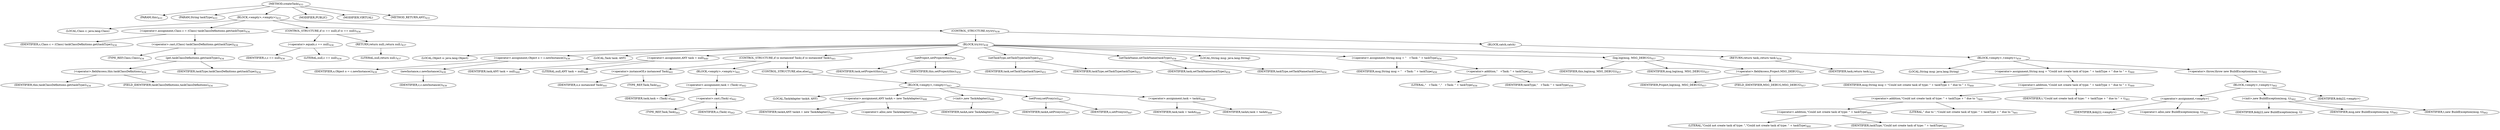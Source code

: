 digraph "createTask" {  
"1247" [label = <(METHOD,createTask)<SUB>433</SUB>> ]
"67" [label = <(PARAM,this)<SUB>433</SUB>> ]
"1248" [label = <(PARAM,String taskType)<SUB>433</SUB>> ]
"1249" [label = <(BLOCK,&lt;empty&gt;,&lt;empty&gt;)<SUB>433</SUB>> ]
"1250" [label = <(LOCAL,Class c: java.lang.Class)> ]
"1251" [label = <(&lt;operator&gt;.assignment,Class c = (Class) taskClassDefinitions.get(taskType))<SUB>434</SUB>> ]
"1252" [label = <(IDENTIFIER,c,Class c = (Class) taskClassDefinitions.get(taskType))<SUB>434</SUB>> ]
"1253" [label = <(&lt;operator&gt;.cast,(Class) taskClassDefinitions.get(taskType))<SUB>434</SUB>> ]
"1254" [label = <(TYPE_REF,Class,Class)<SUB>434</SUB>> ]
"1255" [label = <(get,taskClassDefinitions.get(taskType))<SUB>434</SUB>> ]
"1256" [label = <(&lt;operator&gt;.fieldAccess,this.taskClassDefinitions)<SUB>434</SUB>> ]
"1257" [label = <(IDENTIFIER,this,taskClassDefinitions.get(taskType))<SUB>434</SUB>> ]
"1258" [label = <(FIELD_IDENTIFIER,taskClassDefinitions,taskClassDefinitions)<SUB>434</SUB>> ]
"1259" [label = <(IDENTIFIER,taskType,taskClassDefinitions.get(taskType))<SUB>434</SUB>> ]
"1260" [label = <(CONTROL_STRUCTURE,if (c == null),if (c == null))<SUB>436</SUB>> ]
"1261" [label = <(&lt;operator&gt;.equals,c == null)<SUB>436</SUB>> ]
"1262" [label = <(IDENTIFIER,c,c == null)<SUB>436</SUB>> ]
"1263" [label = <(LITERAL,null,c == null)<SUB>436</SUB>> ]
"1264" [label = <(RETURN,return null;,return null;)<SUB>437</SUB>> ]
"1265" [label = <(LITERAL,null,return null;)<SUB>437</SUB>> ]
"1266" [label = <(CONTROL_STRUCTURE,try,try)<SUB>438</SUB>> ]
"1267" [label = <(BLOCK,try,try)<SUB>438</SUB>> ]
"1268" [label = <(LOCAL,Object o: java.lang.Object)> ]
"1269" [label = <(&lt;operator&gt;.assignment,Object o = c.newInstance())<SUB>439</SUB>> ]
"1270" [label = <(IDENTIFIER,o,Object o = c.newInstance())<SUB>439</SUB>> ]
"1271" [label = <(newInstance,c.newInstance())<SUB>439</SUB>> ]
"1272" [label = <(IDENTIFIER,c,c.newInstance())<SUB>439</SUB>> ]
"1273" [label = <(LOCAL,Task task: ANY)> ]
"1274" [label = <(&lt;operator&gt;.assignment,ANY task = null)<SUB>440</SUB>> ]
"1275" [label = <(IDENTIFIER,task,ANY task = null)<SUB>440</SUB>> ]
"1276" [label = <(LITERAL,null,ANY task = null)<SUB>440</SUB>> ]
"1277" [label = <(CONTROL_STRUCTURE,if (o instanceof Task),if (o instanceof Task))<SUB>441</SUB>> ]
"1278" [label = <(&lt;operator&gt;.instanceOf,o instanceof Task)<SUB>441</SUB>> ]
"1279" [label = <(IDENTIFIER,o,o instanceof Task)<SUB>441</SUB>> ]
"1280" [label = <(TYPE_REF,Task,Task)<SUB>441</SUB>> ]
"1281" [label = <(BLOCK,&lt;empty&gt;,&lt;empty&gt;)<SUB>441</SUB>> ]
"1282" [label = <(&lt;operator&gt;.assignment,task = (Task) o)<SUB>442</SUB>> ]
"1283" [label = <(IDENTIFIER,task,task = (Task) o)<SUB>442</SUB>> ]
"1284" [label = <(&lt;operator&gt;.cast,(Task) o)<SUB>442</SUB>> ]
"1285" [label = <(TYPE_REF,Task,Task)<SUB>442</SUB>> ]
"1286" [label = <(IDENTIFIER,o,(Task) o)<SUB>442</SUB>> ]
"1287" [label = <(CONTROL_STRUCTURE,else,else)<SUB>443</SUB>> ]
"1288" [label = <(BLOCK,&lt;empty&gt;,&lt;empty&gt;)<SUB>443</SUB>> ]
"65" [label = <(LOCAL,TaskAdapter taskA: ANY)> ]
"1289" [label = <(&lt;operator&gt;.assignment,ANY taskA = new TaskAdapter())<SUB>446</SUB>> ]
"1290" [label = <(IDENTIFIER,taskA,ANY taskA = new TaskAdapter())<SUB>446</SUB>> ]
"1291" [label = <(&lt;operator&gt;.alloc,new TaskAdapter())<SUB>446</SUB>> ]
"1292" [label = <(&lt;init&gt;,new TaskAdapter())<SUB>446</SUB>> ]
"64" [label = <(IDENTIFIER,taskA,new TaskAdapter())<SUB>446</SUB>> ]
"1293" [label = <(setProxy,setProxy(o))<SUB>447</SUB>> ]
"1294" [label = <(IDENTIFIER,taskA,setProxy(o))<SUB>447</SUB>> ]
"1295" [label = <(IDENTIFIER,o,setProxy(o))<SUB>447</SUB>> ]
"1296" [label = <(&lt;operator&gt;.assignment,task = taskA)<SUB>448</SUB>> ]
"1297" [label = <(IDENTIFIER,task,task = taskA)<SUB>448</SUB>> ]
"1298" [label = <(IDENTIFIER,taskA,task = taskA)<SUB>448</SUB>> ]
"1299" [label = <(setProject,setProject(this))<SUB>450</SUB>> ]
"1300" [label = <(IDENTIFIER,task,setProject(this))<SUB>450</SUB>> ]
"66" [label = <(IDENTIFIER,this,setProject(this))<SUB>450</SUB>> ]
"1301" [label = <(setTaskType,setTaskType(taskType))<SUB>451</SUB>> ]
"1302" [label = <(IDENTIFIER,task,setTaskType(taskType))<SUB>451</SUB>> ]
"1303" [label = <(IDENTIFIER,taskType,setTaskType(taskType))<SUB>451</SUB>> ]
"1304" [label = <(setTaskName,setTaskName(taskType))<SUB>454</SUB>> ]
"1305" [label = <(IDENTIFIER,task,setTaskName(taskType))<SUB>454</SUB>> ]
"1306" [label = <(IDENTIFIER,taskType,setTaskName(taskType))<SUB>454</SUB>> ]
"1307" [label = <(LOCAL,String msg: java.lang.String)> ]
"1308" [label = <(&lt;operator&gt;.assignment,String msg = &quot;   +Task: &quot; + taskType)<SUB>456</SUB>> ]
"1309" [label = <(IDENTIFIER,msg,String msg = &quot;   +Task: &quot; + taskType)<SUB>456</SUB>> ]
"1310" [label = <(&lt;operator&gt;.addition,&quot;   +Task: &quot; + taskType)<SUB>456</SUB>> ]
"1311" [label = <(LITERAL,&quot;   +Task: &quot;,&quot;   +Task: &quot; + taskType)<SUB>456</SUB>> ]
"1312" [label = <(IDENTIFIER,taskType,&quot;   +Task: &quot; + taskType)<SUB>456</SUB>> ]
"1313" [label = <(log,log(msg, MSG_DEBUG))<SUB>457</SUB>> ]
"68" [label = <(IDENTIFIER,this,log(msg, MSG_DEBUG))<SUB>457</SUB>> ]
"1314" [label = <(IDENTIFIER,msg,log(msg, MSG_DEBUG))<SUB>457</SUB>> ]
"1315" [label = <(&lt;operator&gt;.fieldAccess,Project.MSG_DEBUG)<SUB>457</SUB>> ]
"1316" [label = <(IDENTIFIER,Project,log(msg, MSG_DEBUG))<SUB>457</SUB>> ]
"1317" [label = <(FIELD_IDENTIFIER,MSG_DEBUG,MSG_DEBUG)<SUB>457</SUB>> ]
"1318" [label = <(RETURN,return task;,return task;)<SUB>458</SUB>> ]
"1319" [label = <(IDENTIFIER,task,return task;)<SUB>458</SUB>> ]
"1320" [label = <(BLOCK,catch,catch)> ]
"1321" [label = <(BLOCK,&lt;empty&gt;,&lt;empty&gt;)<SUB>459</SUB>> ]
"1322" [label = <(LOCAL,String msg: java.lang.String)> ]
"1323" [label = <(&lt;operator&gt;.assignment,String msg = &quot;Could not create task of type: &quot; + taskType + &quot; due to &quot; + t)<SUB>460</SUB>> ]
"1324" [label = <(IDENTIFIER,msg,String msg = &quot;Could not create task of type: &quot; + taskType + &quot; due to &quot; + t)<SUB>460</SUB>> ]
"1325" [label = <(&lt;operator&gt;.addition,&quot;Could not create task of type: &quot; + taskType + &quot; due to &quot; + t)<SUB>460</SUB>> ]
"1326" [label = <(&lt;operator&gt;.addition,&quot;Could not create task of type: &quot; + taskType + &quot; due to &quot;)<SUB>460</SUB>> ]
"1327" [label = <(&lt;operator&gt;.addition,&quot;Could not create task of type: &quot; + taskType)<SUB>460</SUB>> ]
"1328" [label = <(LITERAL,&quot;Could not create task of type: &quot;,&quot;Could not create task of type: &quot; + taskType)<SUB>460</SUB>> ]
"1329" [label = <(IDENTIFIER,taskType,&quot;Could not create task of type: &quot; + taskType)<SUB>461</SUB>> ]
"1330" [label = <(LITERAL,&quot; due to &quot;,&quot;Could not create task of type: &quot; + taskType + &quot; due to &quot;)<SUB>461</SUB>> ]
"1331" [label = <(IDENTIFIER,t,&quot;Could not create task of type: &quot; + taskType + &quot; due to &quot; + t)<SUB>461</SUB>> ]
"1332" [label = <(&lt;operator&gt;.throw,throw new BuildException(msg, t);)<SUB>462</SUB>> ]
"1333" [label = <(BLOCK,&lt;empty&gt;,&lt;empty&gt;)<SUB>462</SUB>> ]
"1334" [label = <(&lt;operator&gt;.assignment,&lt;empty&gt;)> ]
"1335" [label = <(IDENTIFIER,$obj22,&lt;empty&gt;)> ]
"1336" [label = <(&lt;operator&gt;.alloc,new BuildException(msg, t))<SUB>462</SUB>> ]
"1337" [label = <(&lt;init&gt;,new BuildException(msg, t))<SUB>462</SUB>> ]
"1338" [label = <(IDENTIFIER,$obj22,new BuildException(msg, t))> ]
"1339" [label = <(IDENTIFIER,msg,new BuildException(msg, t))<SUB>462</SUB>> ]
"1340" [label = <(IDENTIFIER,t,new BuildException(msg, t))<SUB>462</SUB>> ]
"1341" [label = <(IDENTIFIER,$obj22,&lt;empty&gt;)> ]
"1342" [label = <(MODIFIER,PUBLIC)> ]
"1343" [label = <(MODIFIER,VIRTUAL)> ]
"1344" [label = <(METHOD_RETURN,ANY)<SUB>433</SUB>> ]
  "1247" -> "67" 
  "1247" -> "1248" 
  "1247" -> "1249" 
  "1247" -> "1342" 
  "1247" -> "1343" 
  "1247" -> "1344" 
  "1249" -> "1250" 
  "1249" -> "1251" 
  "1249" -> "1260" 
  "1249" -> "1266" 
  "1251" -> "1252" 
  "1251" -> "1253" 
  "1253" -> "1254" 
  "1253" -> "1255" 
  "1255" -> "1256" 
  "1255" -> "1259" 
  "1256" -> "1257" 
  "1256" -> "1258" 
  "1260" -> "1261" 
  "1260" -> "1264" 
  "1261" -> "1262" 
  "1261" -> "1263" 
  "1264" -> "1265" 
  "1266" -> "1267" 
  "1266" -> "1320" 
  "1267" -> "1268" 
  "1267" -> "1269" 
  "1267" -> "1273" 
  "1267" -> "1274" 
  "1267" -> "1277" 
  "1267" -> "1299" 
  "1267" -> "1301" 
  "1267" -> "1304" 
  "1267" -> "1307" 
  "1267" -> "1308" 
  "1267" -> "1313" 
  "1267" -> "1318" 
  "1269" -> "1270" 
  "1269" -> "1271" 
  "1271" -> "1272" 
  "1274" -> "1275" 
  "1274" -> "1276" 
  "1277" -> "1278" 
  "1277" -> "1281" 
  "1277" -> "1287" 
  "1278" -> "1279" 
  "1278" -> "1280" 
  "1281" -> "1282" 
  "1282" -> "1283" 
  "1282" -> "1284" 
  "1284" -> "1285" 
  "1284" -> "1286" 
  "1287" -> "1288" 
  "1288" -> "65" 
  "1288" -> "1289" 
  "1288" -> "1292" 
  "1288" -> "1293" 
  "1288" -> "1296" 
  "1289" -> "1290" 
  "1289" -> "1291" 
  "1292" -> "64" 
  "1293" -> "1294" 
  "1293" -> "1295" 
  "1296" -> "1297" 
  "1296" -> "1298" 
  "1299" -> "1300" 
  "1299" -> "66" 
  "1301" -> "1302" 
  "1301" -> "1303" 
  "1304" -> "1305" 
  "1304" -> "1306" 
  "1308" -> "1309" 
  "1308" -> "1310" 
  "1310" -> "1311" 
  "1310" -> "1312" 
  "1313" -> "68" 
  "1313" -> "1314" 
  "1313" -> "1315" 
  "1315" -> "1316" 
  "1315" -> "1317" 
  "1318" -> "1319" 
  "1320" -> "1321" 
  "1321" -> "1322" 
  "1321" -> "1323" 
  "1321" -> "1332" 
  "1323" -> "1324" 
  "1323" -> "1325" 
  "1325" -> "1326" 
  "1325" -> "1331" 
  "1326" -> "1327" 
  "1326" -> "1330" 
  "1327" -> "1328" 
  "1327" -> "1329" 
  "1332" -> "1333" 
  "1333" -> "1334" 
  "1333" -> "1337" 
  "1333" -> "1341" 
  "1334" -> "1335" 
  "1334" -> "1336" 
  "1337" -> "1338" 
  "1337" -> "1339" 
  "1337" -> "1340" 
}
